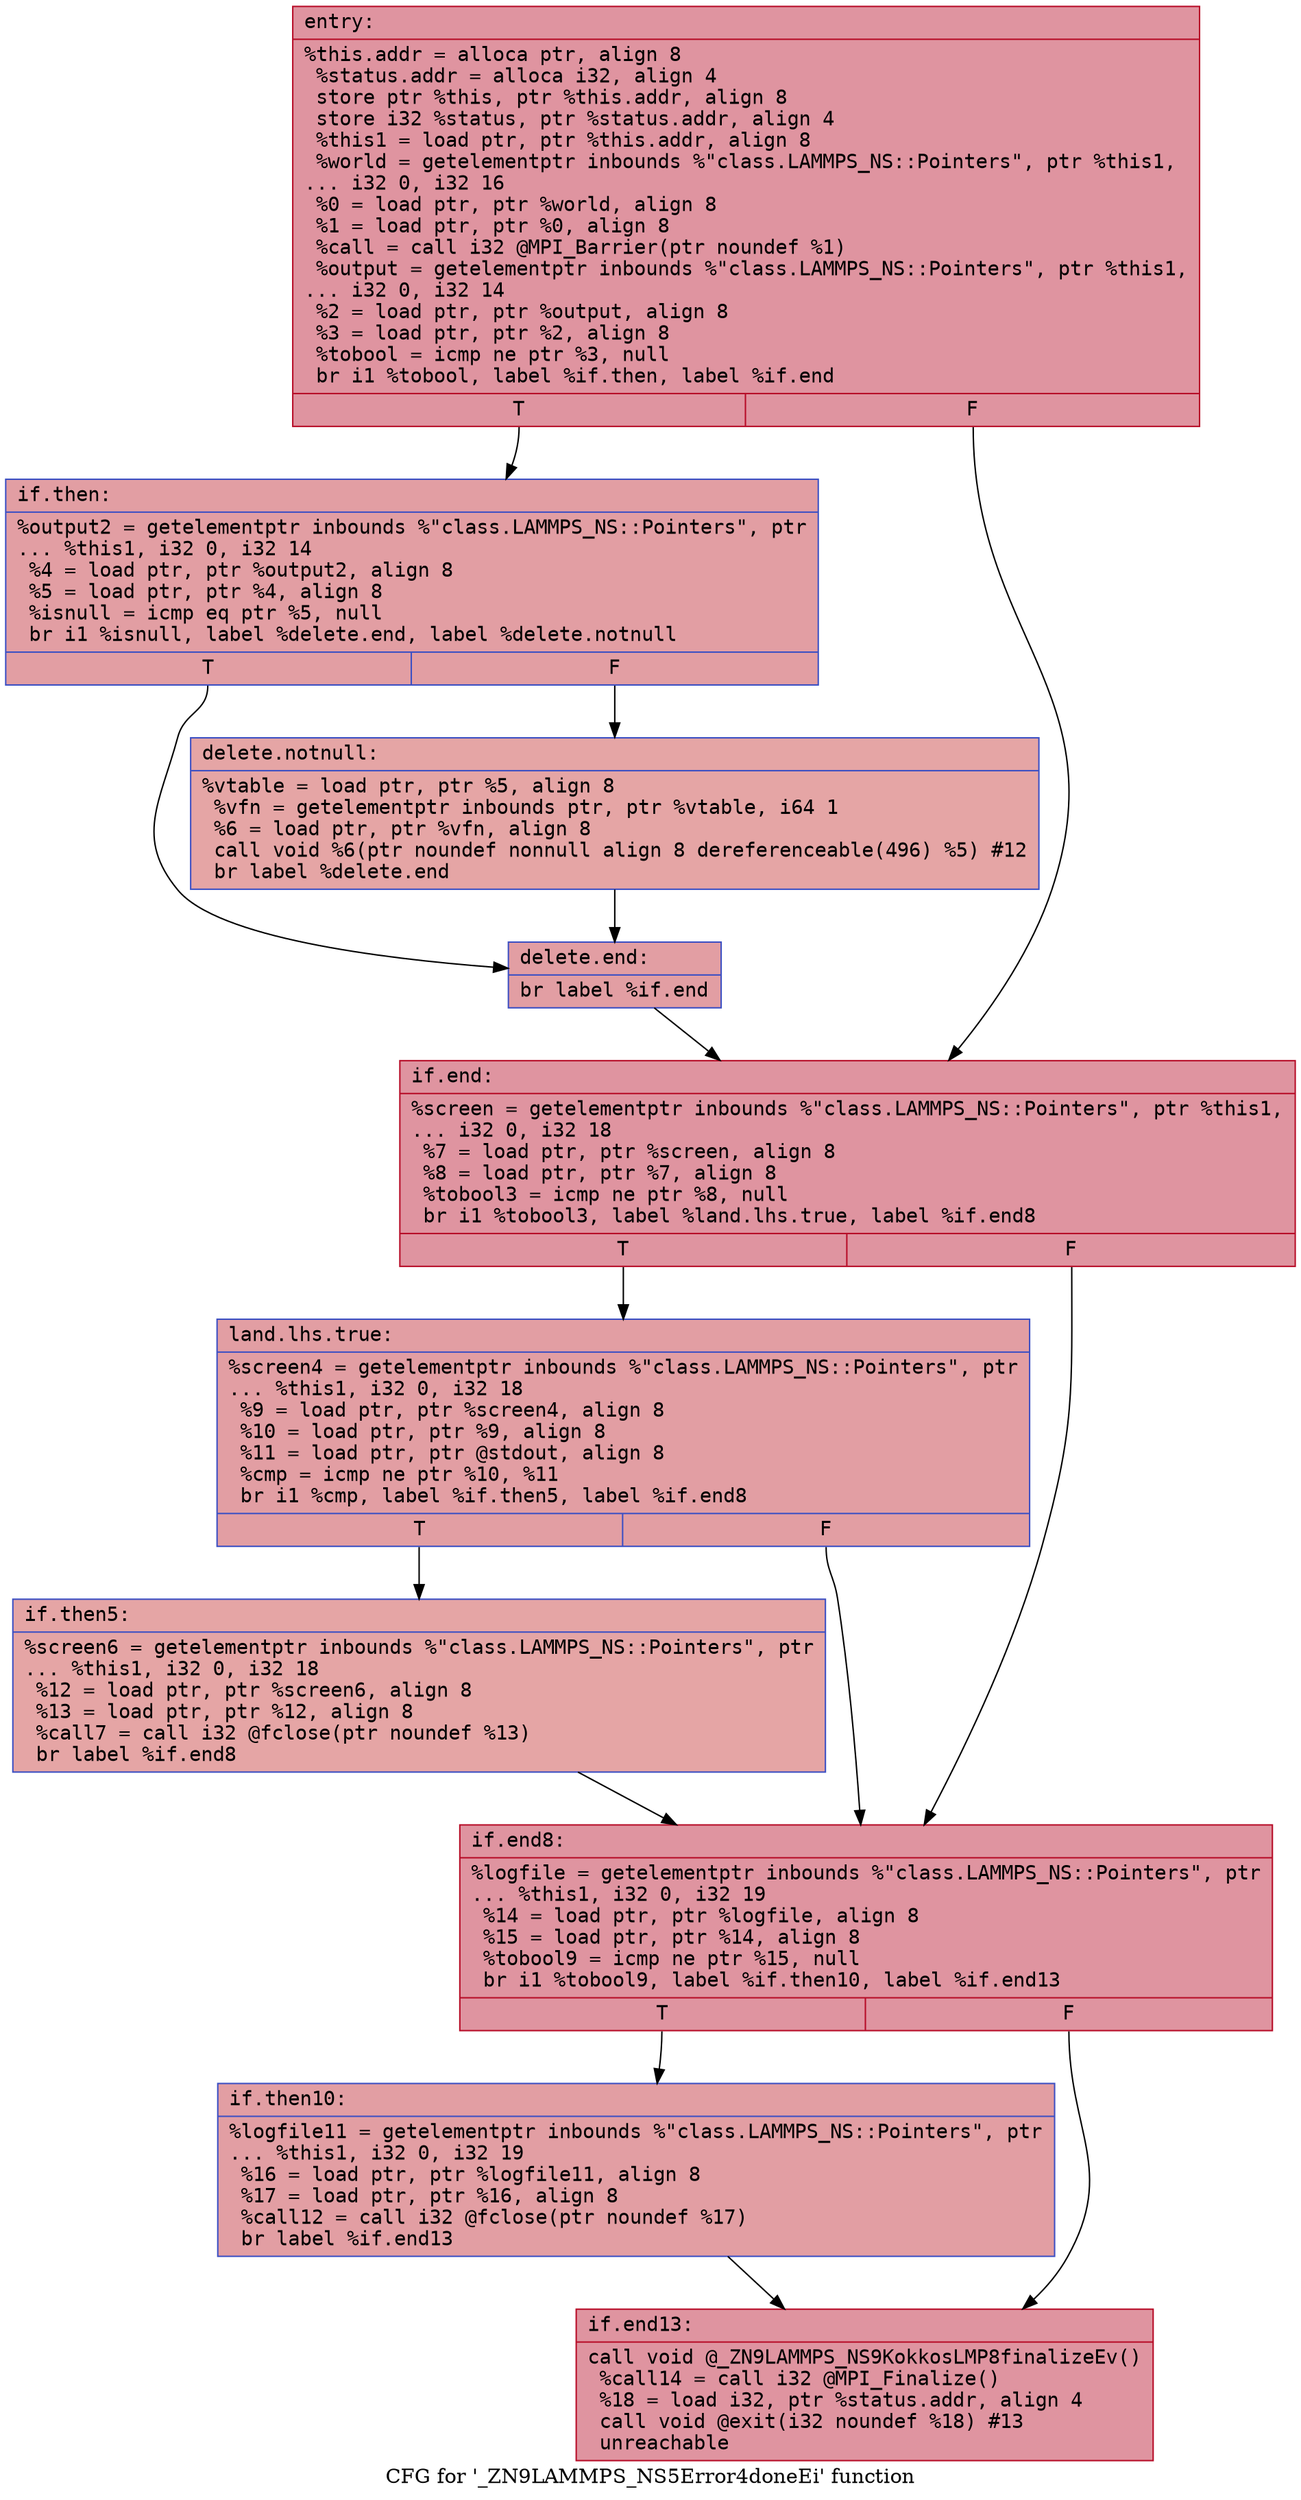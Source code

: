 digraph "CFG for '_ZN9LAMMPS_NS5Error4doneEi' function" {
	label="CFG for '_ZN9LAMMPS_NS5Error4doneEi' function";

	Node0x55d7752e27a0 [shape=record,color="#b70d28ff", style=filled, fillcolor="#b70d2870" fontname="Courier",label="{entry:\l|  %this.addr = alloca ptr, align 8\l  %status.addr = alloca i32, align 4\l  store ptr %this, ptr %this.addr, align 8\l  store i32 %status, ptr %status.addr, align 4\l  %this1 = load ptr, ptr %this.addr, align 8\l  %world = getelementptr inbounds %\"class.LAMMPS_NS::Pointers\", ptr %this1,\l... i32 0, i32 16\l  %0 = load ptr, ptr %world, align 8\l  %1 = load ptr, ptr %0, align 8\l  %call = call i32 @MPI_Barrier(ptr noundef %1)\l  %output = getelementptr inbounds %\"class.LAMMPS_NS::Pointers\", ptr %this1,\l... i32 0, i32 14\l  %2 = load ptr, ptr %output, align 8\l  %3 = load ptr, ptr %2, align 8\l  %tobool = icmp ne ptr %3, null\l  br i1 %tobool, label %if.then, label %if.end\l|{<s0>T|<s1>F}}"];
	Node0x55d7752e27a0:s0 -> Node0x55d7752e3060[tooltip="entry -> if.then\nProbability 50.00%" ];
	Node0x55d7752e27a0:s1 -> Node0x55d7752e30d0[tooltip="entry -> if.end\nProbability 50.00%" ];
	Node0x55d7752e3060 [shape=record,color="#3d50c3ff", style=filled, fillcolor="#be242e70" fontname="Courier",label="{if.then:\l|  %output2 = getelementptr inbounds %\"class.LAMMPS_NS::Pointers\", ptr\l... %this1, i32 0, i32 14\l  %4 = load ptr, ptr %output2, align 8\l  %5 = load ptr, ptr %4, align 8\l  %isnull = icmp eq ptr %5, null\l  br i1 %isnull, label %delete.end, label %delete.notnull\l|{<s0>T|<s1>F}}"];
	Node0x55d7752e3060:s0 -> Node0x55d7752e3620[tooltip="if.then -> delete.end\nProbability 50.00%" ];
	Node0x55d7752e3060:s1 -> Node0x55d7752e36a0[tooltip="if.then -> delete.notnull\nProbability 50.00%" ];
	Node0x55d7752e36a0 [shape=record,color="#3d50c3ff", style=filled, fillcolor="#c5333470" fontname="Courier",label="{delete.notnull:\l|  %vtable = load ptr, ptr %5, align 8\l  %vfn = getelementptr inbounds ptr, ptr %vtable, i64 1\l  %6 = load ptr, ptr %vfn, align 8\l  call void %6(ptr noundef nonnull align 8 dereferenceable(496) %5) #12\l  br label %delete.end\l}"];
	Node0x55d7752e36a0 -> Node0x55d7752e3620[tooltip="delete.notnull -> delete.end\nProbability 100.00%" ];
	Node0x55d7752e3620 [shape=record,color="#3d50c3ff", style=filled, fillcolor="#be242e70" fontname="Courier",label="{delete.end:\l|  br label %if.end\l}"];
	Node0x55d7752e3620 -> Node0x55d7752e30d0[tooltip="delete.end -> if.end\nProbability 100.00%" ];
	Node0x55d7752e30d0 [shape=record,color="#b70d28ff", style=filled, fillcolor="#b70d2870" fontname="Courier",label="{if.end:\l|  %screen = getelementptr inbounds %\"class.LAMMPS_NS::Pointers\", ptr %this1,\l... i32 0, i32 18\l  %7 = load ptr, ptr %screen, align 8\l  %8 = load ptr, ptr %7, align 8\l  %tobool3 = icmp ne ptr %8, null\l  br i1 %tobool3, label %land.lhs.true, label %if.end8\l|{<s0>T|<s1>F}}"];
	Node0x55d7752e30d0:s0 -> Node0x55d7752e3e30[tooltip="if.end -> land.lhs.true\nProbability 50.00%" ];
	Node0x55d7752e30d0:s1 -> Node0x55d7752e3eb0[tooltip="if.end -> if.end8\nProbability 50.00%" ];
	Node0x55d7752e3e30 [shape=record,color="#3d50c3ff", style=filled, fillcolor="#be242e70" fontname="Courier",label="{land.lhs.true:\l|  %screen4 = getelementptr inbounds %\"class.LAMMPS_NS::Pointers\", ptr\l... %this1, i32 0, i32 18\l  %9 = load ptr, ptr %screen4, align 8\l  %10 = load ptr, ptr %9, align 8\l  %11 = load ptr, ptr @stdout, align 8\l  %cmp = icmp ne ptr %10, %11\l  br i1 %cmp, label %if.then5, label %if.end8\l|{<s0>T|<s1>F}}"];
	Node0x55d7752e3e30:s0 -> Node0x55d7752e42e0[tooltip="land.lhs.true -> if.then5\nProbability 50.00%" ];
	Node0x55d7752e3e30:s1 -> Node0x55d7752e3eb0[tooltip="land.lhs.true -> if.end8\nProbability 50.00%" ];
	Node0x55d7752e42e0 [shape=record,color="#3d50c3ff", style=filled, fillcolor="#c5333470" fontname="Courier",label="{if.then5:\l|  %screen6 = getelementptr inbounds %\"class.LAMMPS_NS::Pointers\", ptr\l... %this1, i32 0, i32 18\l  %12 = load ptr, ptr %screen6, align 8\l  %13 = load ptr, ptr %12, align 8\l  %call7 = call i32 @fclose(ptr noundef %13)\l  br label %if.end8\l}"];
	Node0x55d7752e42e0 -> Node0x55d7752e3eb0[tooltip="if.then5 -> if.end8\nProbability 100.00%" ];
	Node0x55d7752e3eb0 [shape=record,color="#b70d28ff", style=filled, fillcolor="#b70d2870" fontname="Courier",label="{if.end8:\l|  %logfile = getelementptr inbounds %\"class.LAMMPS_NS::Pointers\", ptr\l... %this1, i32 0, i32 19\l  %14 = load ptr, ptr %logfile, align 8\l  %15 = load ptr, ptr %14, align 8\l  %tobool9 = icmp ne ptr %15, null\l  br i1 %tobool9, label %if.then10, label %if.end13\l|{<s0>T|<s1>F}}"];
	Node0x55d7752e3eb0:s0 -> Node0x55d7752e4b90[tooltip="if.end8 -> if.then10\nProbability 50.00%" ];
	Node0x55d7752e3eb0:s1 -> Node0x55d7752e4c10[tooltip="if.end8 -> if.end13\nProbability 50.00%" ];
	Node0x55d7752e4b90 [shape=record,color="#3d50c3ff", style=filled, fillcolor="#be242e70" fontname="Courier",label="{if.then10:\l|  %logfile11 = getelementptr inbounds %\"class.LAMMPS_NS::Pointers\", ptr\l... %this1, i32 0, i32 19\l  %16 = load ptr, ptr %logfile11, align 8\l  %17 = load ptr, ptr %16, align 8\l  %call12 = call i32 @fclose(ptr noundef %17)\l  br label %if.end13\l}"];
	Node0x55d7752e4b90 -> Node0x55d7752e4c10[tooltip="if.then10 -> if.end13\nProbability 100.00%" ];
	Node0x55d7752e4c10 [shape=record,color="#b70d28ff", style=filled, fillcolor="#b70d2870" fontname="Courier",label="{if.end13:\l|  call void @_ZN9LAMMPS_NS9KokkosLMP8finalizeEv()\l  %call14 = call i32 @MPI_Finalize()\l  %18 = load i32, ptr %status.addr, align 4\l  call void @exit(i32 noundef %18) #13\l  unreachable\l}"];
}
